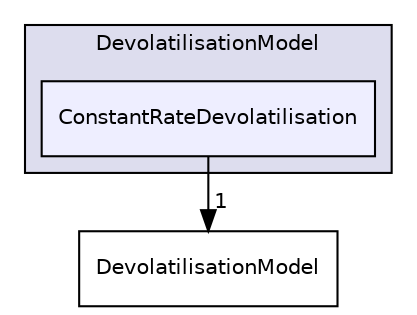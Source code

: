 digraph "src/lagrangian/intermediate/submodels/ReactingMultiphase/DevolatilisationModel/ConstantRateDevolatilisation" {
  bgcolor=transparent;
  compound=true
  node [ fontsize="10", fontname="Helvetica"];
  edge [ labelfontsize="10", labelfontname="Helvetica"];
  subgraph clusterdir_db9260c5dad72bb471696c19b33384c3 {
    graph [ bgcolor="#ddddee", pencolor="black", label="DevolatilisationModel" fontname="Helvetica", fontsize="10", URL="dir_db9260c5dad72bb471696c19b33384c3.html"]
  dir_ef64c302f0a1560e9fd6f658c75ea07b [shape=box, label="ConstantRateDevolatilisation", style="filled", fillcolor="#eeeeff", pencolor="black", URL="dir_ef64c302f0a1560e9fd6f658c75ea07b.html"];
  }
  dir_ba962fd0f49b48dcd886f8615b357642 [shape=box label="DevolatilisationModel" URL="dir_ba962fd0f49b48dcd886f8615b357642.html"];
  dir_ef64c302f0a1560e9fd6f658c75ea07b->dir_ba962fd0f49b48dcd886f8615b357642 [headlabel="1", labeldistance=1.5 headhref="dir_001614_001615.html"];
}
